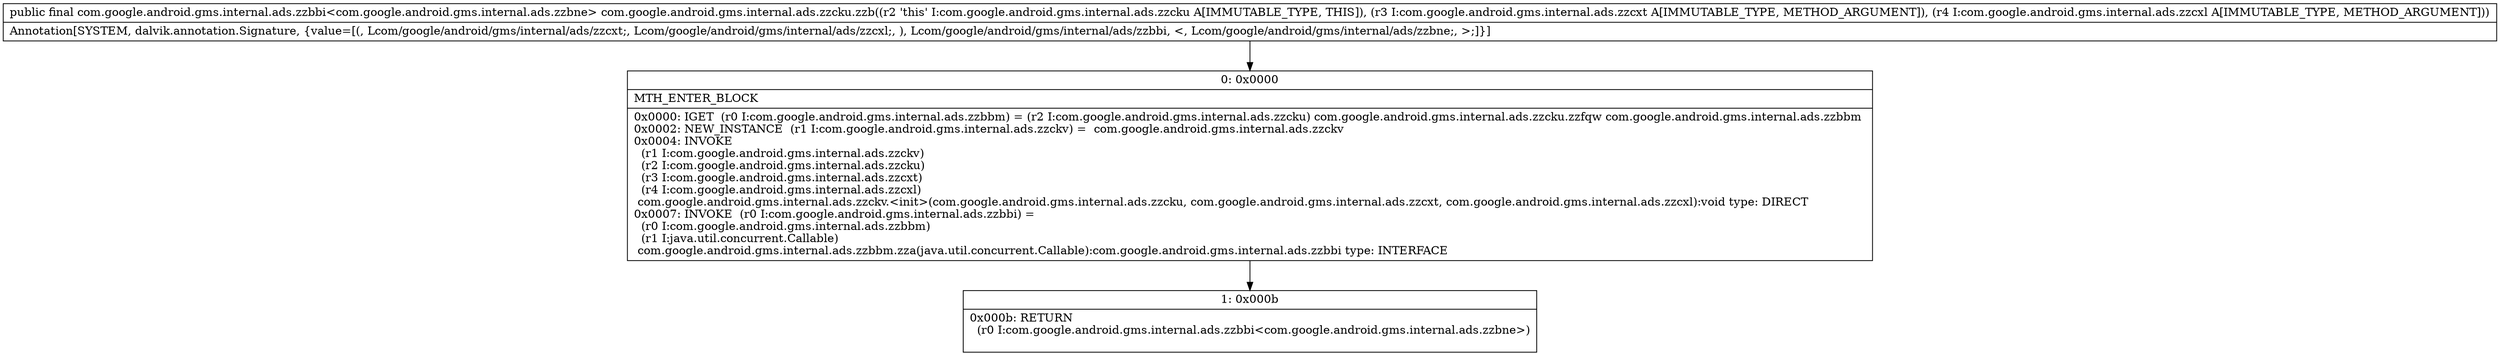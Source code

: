 digraph "CFG forcom.google.android.gms.internal.ads.zzcku.zzb(Lcom\/google\/android\/gms\/internal\/ads\/zzcxt;Lcom\/google\/android\/gms\/internal\/ads\/zzcxl;)Lcom\/google\/android\/gms\/internal\/ads\/zzbbi;" {
Node_0 [shape=record,label="{0\:\ 0x0000|MTH_ENTER_BLOCK\l|0x0000: IGET  (r0 I:com.google.android.gms.internal.ads.zzbbm) = (r2 I:com.google.android.gms.internal.ads.zzcku) com.google.android.gms.internal.ads.zzcku.zzfqw com.google.android.gms.internal.ads.zzbbm \l0x0002: NEW_INSTANCE  (r1 I:com.google.android.gms.internal.ads.zzckv) =  com.google.android.gms.internal.ads.zzckv \l0x0004: INVOKE  \l  (r1 I:com.google.android.gms.internal.ads.zzckv)\l  (r2 I:com.google.android.gms.internal.ads.zzcku)\l  (r3 I:com.google.android.gms.internal.ads.zzcxt)\l  (r4 I:com.google.android.gms.internal.ads.zzcxl)\l com.google.android.gms.internal.ads.zzckv.\<init\>(com.google.android.gms.internal.ads.zzcku, com.google.android.gms.internal.ads.zzcxt, com.google.android.gms.internal.ads.zzcxl):void type: DIRECT \l0x0007: INVOKE  (r0 I:com.google.android.gms.internal.ads.zzbbi) = \l  (r0 I:com.google.android.gms.internal.ads.zzbbm)\l  (r1 I:java.util.concurrent.Callable)\l com.google.android.gms.internal.ads.zzbbm.zza(java.util.concurrent.Callable):com.google.android.gms.internal.ads.zzbbi type: INTERFACE \l}"];
Node_1 [shape=record,label="{1\:\ 0x000b|0x000b: RETURN  \l  (r0 I:com.google.android.gms.internal.ads.zzbbi\<com.google.android.gms.internal.ads.zzbne\>)\l \l}"];
MethodNode[shape=record,label="{public final com.google.android.gms.internal.ads.zzbbi\<com.google.android.gms.internal.ads.zzbne\> com.google.android.gms.internal.ads.zzcku.zzb((r2 'this' I:com.google.android.gms.internal.ads.zzcku A[IMMUTABLE_TYPE, THIS]), (r3 I:com.google.android.gms.internal.ads.zzcxt A[IMMUTABLE_TYPE, METHOD_ARGUMENT]), (r4 I:com.google.android.gms.internal.ads.zzcxl A[IMMUTABLE_TYPE, METHOD_ARGUMENT]))  | Annotation[SYSTEM, dalvik.annotation.Signature, \{value=[(, Lcom\/google\/android\/gms\/internal\/ads\/zzcxt;, Lcom\/google\/android\/gms\/internal\/ads\/zzcxl;, ), Lcom\/google\/android\/gms\/internal\/ads\/zzbbi, \<, Lcom\/google\/android\/gms\/internal\/ads\/zzbne;, \>;]\}]\l}"];
MethodNode -> Node_0;
Node_0 -> Node_1;
}

